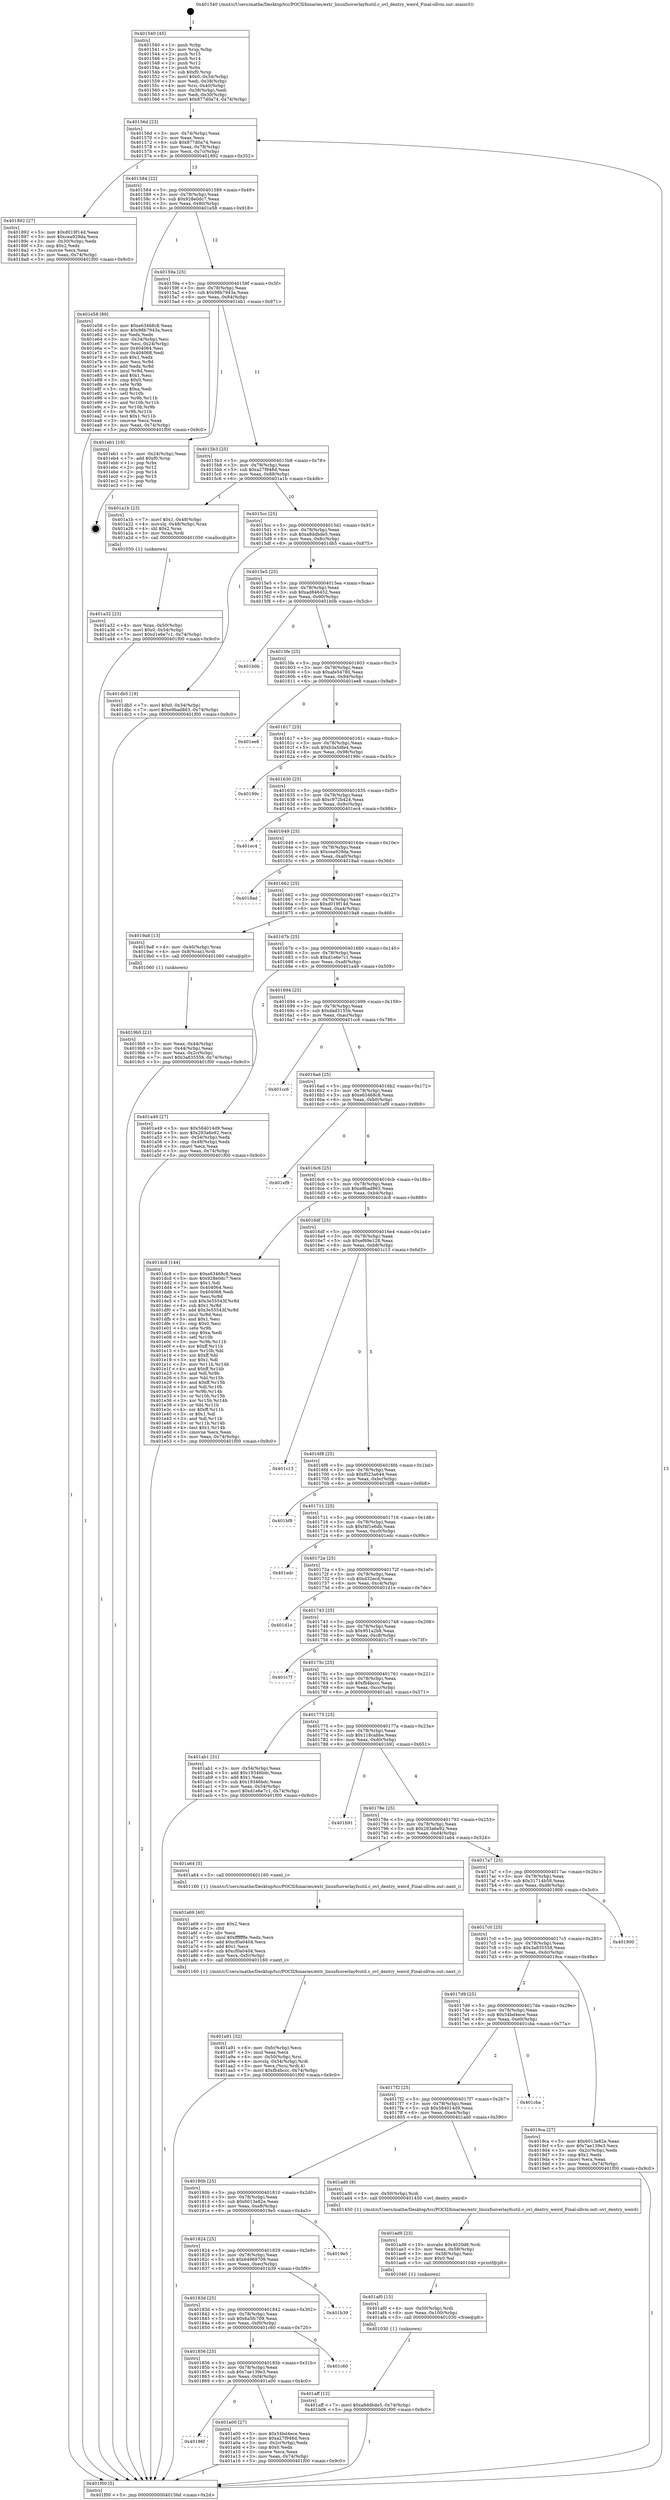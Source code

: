digraph "0x401540" {
  label = "0x401540 (/mnt/c/Users/mathe/Desktop/tcc/POCII/binaries/extr_linuxfsoverlayfsutil.c_ovl_dentry_weird_Final-ollvm.out::main(0))"
  labelloc = "t"
  node[shape=record]

  Entry [label="",width=0.3,height=0.3,shape=circle,fillcolor=black,style=filled]
  "0x40156d" [label="{
     0x40156d [23]\l
     | [instrs]\l
     &nbsp;&nbsp;0x40156d \<+3\>: mov -0x74(%rbp),%eax\l
     &nbsp;&nbsp;0x401570 \<+2\>: mov %eax,%ecx\l
     &nbsp;&nbsp;0x401572 \<+6\>: sub $0x877d0a74,%ecx\l
     &nbsp;&nbsp;0x401578 \<+3\>: mov %eax,-0x78(%rbp)\l
     &nbsp;&nbsp;0x40157b \<+3\>: mov %ecx,-0x7c(%rbp)\l
     &nbsp;&nbsp;0x40157e \<+6\>: je 0000000000401892 \<main+0x352\>\l
  }"]
  "0x401892" [label="{
     0x401892 [27]\l
     | [instrs]\l
     &nbsp;&nbsp;0x401892 \<+5\>: mov $0xd019f14d,%eax\l
     &nbsp;&nbsp;0x401897 \<+5\>: mov $0xcea929da,%ecx\l
     &nbsp;&nbsp;0x40189c \<+3\>: mov -0x30(%rbp),%edx\l
     &nbsp;&nbsp;0x40189f \<+3\>: cmp $0x2,%edx\l
     &nbsp;&nbsp;0x4018a2 \<+3\>: cmovne %ecx,%eax\l
     &nbsp;&nbsp;0x4018a5 \<+3\>: mov %eax,-0x74(%rbp)\l
     &nbsp;&nbsp;0x4018a8 \<+5\>: jmp 0000000000401f00 \<main+0x9c0\>\l
  }"]
  "0x401584" [label="{
     0x401584 [22]\l
     | [instrs]\l
     &nbsp;&nbsp;0x401584 \<+5\>: jmp 0000000000401589 \<main+0x49\>\l
     &nbsp;&nbsp;0x401589 \<+3\>: mov -0x78(%rbp),%eax\l
     &nbsp;&nbsp;0x40158c \<+5\>: sub $0x928e0dc7,%eax\l
     &nbsp;&nbsp;0x401591 \<+3\>: mov %eax,-0x80(%rbp)\l
     &nbsp;&nbsp;0x401594 \<+6\>: je 0000000000401e58 \<main+0x918\>\l
  }"]
  "0x401f00" [label="{
     0x401f00 [5]\l
     | [instrs]\l
     &nbsp;&nbsp;0x401f00 \<+5\>: jmp 000000000040156d \<main+0x2d\>\l
  }"]
  "0x401540" [label="{
     0x401540 [45]\l
     | [instrs]\l
     &nbsp;&nbsp;0x401540 \<+1\>: push %rbp\l
     &nbsp;&nbsp;0x401541 \<+3\>: mov %rsp,%rbp\l
     &nbsp;&nbsp;0x401544 \<+2\>: push %r15\l
     &nbsp;&nbsp;0x401546 \<+2\>: push %r14\l
     &nbsp;&nbsp;0x401548 \<+2\>: push %r12\l
     &nbsp;&nbsp;0x40154a \<+1\>: push %rbx\l
     &nbsp;&nbsp;0x40154b \<+7\>: sub $0xf0,%rsp\l
     &nbsp;&nbsp;0x401552 \<+7\>: movl $0x0,-0x34(%rbp)\l
     &nbsp;&nbsp;0x401559 \<+3\>: mov %edi,-0x38(%rbp)\l
     &nbsp;&nbsp;0x40155c \<+4\>: mov %rsi,-0x40(%rbp)\l
     &nbsp;&nbsp;0x401560 \<+3\>: mov -0x38(%rbp),%edi\l
     &nbsp;&nbsp;0x401563 \<+3\>: mov %edi,-0x30(%rbp)\l
     &nbsp;&nbsp;0x401566 \<+7\>: movl $0x877d0a74,-0x74(%rbp)\l
  }"]
  Exit [label="",width=0.3,height=0.3,shape=circle,fillcolor=black,style=filled,peripheries=2]
  "0x401e58" [label="{
     0x401e58 [89]\l
     | [instrs]\l
     &nbsp;&nbsp;0x401e58 \<+5\>: mov $0xe63468c8,%eax\l
     &nbsp;&nbsp;0x401e5d \<+5\>: mov $0x98b7943a,%ecx\l
     &nbsp;&nbsp;0x401e62 \<+2\>: xor %edx,%edx\l
     &nbsp;&nbsp;0x401e64 \<+3\>: mov -0x34(%rbp),%esi\l
     &nbsp;&nbsp;0x401e67 \<+3\>: mov %esi,-0x24(%rbp)\l
     &nbsp;&nbsp;0x401e6a \<+7\>: mov 0x404064,%esi\l
     &nbsp;&nbsp;0x401e71 \<+7\>: mov 0x404068,%edi\l
     &nbsp;&nbsp;0x401e78 \<+3\>: sub $0x1,%edx\l
     &nbsp;&nbsp;0x401e7b \<+3\>: mov %esi,%r8d\l
     &nbsp;&nbsp;0x401e7e \<+3\>: add %edx,%r8d\l
     &nbsp;&nbsp;0x401e81 \<+4\>: imul %r8d,%esi\l
     &nbsp;&nbsp;0x401e85 \<+3\>: and $0x1,%esi\l
     &nbsp;&nbsp;0x401e88 \<+3\>: cmp $0x0,%esi\l
     &nbsp;&nbsp;0x401e8b \<+4\>: sete %r9b\l
     &nbsp;&nbsp;0x401e8f \<+3\>: cmp $0xa,%edi\l
     &nbsp;&nbsp;0x401e92 \<+4\>: setl %r10b\l
     &nbsp;&nbsp;0x401e96 \<+3\>: mov %r9b,%r11b\l
     &nbsp;&nbsp;0x401e99 \<+3\>: and %r10b,%r11b\l
     &nbsp;&nbsp;0x401e9c \<+3\>: xor %r10b,%r9b\l
     &nbsp;&nbsp;0x401e9f \<+3\>: or %r9b,%r11b\l
     &nbsp;&nbsp;0x401ea2 \<+4\>: test $0x1,%r11b\l
     &nbsp;&nbsp;0x401ea6 \<+3\>: cmovne %ecx,%eax\l
     &nbsp;&nbsp;0x401ea9 \<+3\>: mov %eax,-0x74(%rbp)\l
     &nbsp;&nbsp;0x401eac \<+5\>: jmp 0000000000401f00 \<main+0x9c0\>\l
  }"]
  "0x40159a" [label="{
     0x40159a [25]\l
     | [instrs]\l
     &nbsp;&nbsp;0x40159a \<+5\>: jmp 000000000040159f \<main+0x5f\>\l
     &nbsp;&nbsp;0x40159f \<+3\>: mov -0x78(%rbp),%eax\l
     &nbsp;&nbsp;0x4015a2 \<+5\>: sub $0x98b7943a,%eax\l
     &nbsp;&nbsp;0x4015a7 \<+6\>: mov %eax,-0x84(%rbp)\l
     &nbsp;&nbsp;0x4015ad \<+6\>: je 0000000000401eb1 \<main+0x971\>\l
  }"]
  "0x401aff" [label="{
     0x401aff [12]\l
     | [instrs]\l
     &nbsp;&nbsp;0x401aff \<+7\>: movl $0xa8ddbde5,-0x74(%rbp)\l
     &nbsp;&nbsp;0x401b06 \<+5\>: jmp 0000000000401f00 \<main+0x9c0\>\l
  }"]
  "0x401eb1" [label="{
     0x401eb1 [19]\l
     | [instrs]\l
     &nbsp;&nbsp;0x401eb1 \<+3\>: mov -0x24(%rbp),%eax\l
     &nbsp;&nbsp;0x401eb4 \<+7\>: add $0xf0,%rsp\l
     &nbsp;&nbsp;0x401ebb \<+1\>: pop %rbx\l
     &nbsp;&nbsp;0x401ebc \<+2\>: pop %r12\l
     &nbsp;&nbsp;0x401ebe \<+2\>: pop %r14\l
     &nbsp;&nbsp;0x401ec0 \<+2\>: pop %r15\l
     &nbsp;&nbsp;0x401ec2 \<+1\>: pop %rbp\l
     &nbsp;&nbsp;0x401ec3 \<+1\>: ret\l
  }"]
  "0x4015b3" [label="{
     0x4015b3 [25]\l
     | [instrs]\l
     &nbsp;&nbsp;0x4015b3 \<+5\>: jmp 00000000004015b8 \<main+0x78\>\l
     &nbsp;&nbsp;0x4015b8 \<+3\>: mov -0x78(%rbp),%eax\l
     &nbsp;&nbsp;0x4015bb \<+5\>: sub $0xa27f948d,%eax\l
     &nbsp;&nbsp;0x4015c0 \<+6\>: mov %eax,-0x88(%rbp)\l
     &nbsp;&nbsp;0x4015c6 \<+6\>: je 0000000000401a1b \<main+0x4db\>\l
  }"]
  "0x401af0" [label="{
     0x401af0 [15]\l
     | [instrs]\l
     &nbsp;&nbsp;0x401af0 \<+4\>: mov -0x50(%rbp),%rdi\l
     &nbsp;&nbsp;0x401af4 \<+6\>: mov %eax,-0x100(%rbp)\l
     &nbsp;&nbsp;0x401afa \<+5\>: call 0000000000401030 \<free@plt\>\l
     | [calls]\l
     &nbsp;&nbsp;0x401030 \{1\} (unknown)\l
  }"]
  "0x401a1b" [label="{
     0x401a1b [23]\l
     | [instrs]\l
     &nbsp;&nbsp;0x401a1b \<+7\>: movl $0x1,-0x48(%rbp)\l
     &nbsp;&nbsp;0x401a22 \<+4\>: movslq -0x48(%rbp),%rax\l
     &nbsp;&nbsp;0x401a26 \<+4\>: shl $0x2,%rax\l
     &nbsp;&nbsp;0x401a2a \<+3\>: mov %rax,%rdi\l
     &nbsp;&nbsp;0x401a2d \<+5\>: call 0000000000401050 \<malloc@plt\>\l
     | [calls]\l
     &nbsp;&nbsp;0x401050 \{1\} (unknown)\l
  }"]
  "0x4015cc" [label="{
     0x4015cc [25]\l
     | [instrs]\l
     &nbsp;&nbsp;0x4015cc \<+5\>: jmp 00000000004015d1 \<main+0x91\>\l
     &nbsp;&nbsp;0x4015d1 \<+3\>: mov -0x78(%rbp),%eax\l
     &nbsp;&nbsp;0x4015d4 \<+5\>: sub $0xa8ddbde5,%eax\l
     &nbsp;&nbsp;0x4015d9 \<+6\>: mov %eax,-0x8c(%rbp)\l
     &nbsp;&nbsp;0x4015df \<+6\>: je 0000000000401db5 \<main+0x875\>\l
  }"]
  "0x401ad9" [label="{
     0x401ad9 [23]\l
     | [instrs]\l
     &nbsp;&nbsp;0x401ad9 \<+10\>: movabs $0x4020d6,%rdi\l
     &nbsp;&nbsp;0x401ae3 \<+3\>: mov %eax,-0x58(%rbp)\l
     &nbsp;&nbsp;0x401ae6 \<+3\>: mov -0x58(%rbp),%esi\l
     &nbsp;&nbsp;0x401ae9 \<+2\>: mov $0x0,%al\l
     &nbsp;&nbsp;0x401aeb \<+5\>: call 0000000000401040 \<printf@plt\>\l
     | [calls]\l
     &nbsp;&nbsp;0x401040 \{1\} (unknown)\l
  }"]
  "0x401db5" [label="{
     0x401db5 [19]\l
     | [instrs]\l
     &nbsp;&nbsp;0x401db5 \<+7\>: movl $0x0,-0x34(%rbp)\l
     &nbsp;&nbsp;0x401dbc \<+7\>: movl $0xe9bad863,-0x74(%rbp)\l
     &nbsp;&nbsp;0x401dc3 \<+5\>: jmp 0000000000401f00 \<main+0x9c0\>\l
  }"]
  "0x4015e5" [label="{
     0x4015e5 [25]\l
     | [instrs]\l
     &nbsp;&nbsp;0x4015e5 \<+5\>: jmp 00000000004015ea \<main+0xaa\>\l
     &nbsp;&nbsp;0x4015ea \<+3\>: mov -0x78(%rbp),%eax\l
     &nbsp;&nbsp;0x4015ed \<+5\>: sub $0xad846452,%eax\l
     &nbsp;&nbsp;0x4015f2 \<+6\>: mov %eax,-0x90(%rbp)\l
     &nbsp;&nbsp;0x4015f8 \<+6\>: je 0000000000401b0b \<main+0x5cb\>\l
  }"]
  "0x401a91" [label="{
     0x401a91 [32]\l
     | [instrs]\l
     &nbsp;&nbsp;0x401a91 \<+6\>: mov -0xfc(%rbp),%ecx\l
     &nbsp;&nbsp;0x401a97 \<+3\>: imul %eax,%ecx\l
     &nbsp;&nbsp;0x401a9a \<+4\>: mov -0x50(%rbp),%rsi\l
     &nbsp;&nbsp;0x401a9e \<+4\>: movslq -0x54(%rbp),%rdi\l
     &nbsp;&nbsp;0x401aa2 \<+3\>: mov %ecx,(%rsi,%rdi,4)\l
     &nbsp;&nbsp;0x401aa5 \<+7\>: movl $0xfb4bccc,-0x74(%rbp)\l
     &nbsp;&nbsp;0x401aac \<+5\>: jmp 0000000000401f00 \<main+0x9c0\>\l
  }"]
  "0x401b0b" [label="{
     0x401b0b\l
  }", style=dashed]
  "0x4015fe" [label="{
     0x4015fe [25]\l
     | [instrs]\l
     &nbsp;&nbsp;0x4015fe \<+5\>: jmp 0000000000401603 \<main+0xc3\>\l
     &nbsp;&nbsp;0x401603 \<+3\>: mov -0x78(%rbp),%eax\l
     &nbsp;&nbsp;0x401606 \<+5\>: sub $0xafe54780,%eax\l
     &nbsp;&nbsp;0x40160b \<+6\>: mov %eax,-0x94(%rbp)\l
     &nbsp;&nbsp;0x401611 \<+6\>: je 0000000000401ee8 \<main+0x9a8\>\l
  }"]
  "0x401a69" [label="{
     0x401a69 [40]\l
     | [instrs]\l
     &nbsp;&nbsp;0x401a69 \<+5\>: mov $0x2,%ecx\l
     &nbsp;&nbsp;0x401a6e \<+1\>: cltd\l
     &nbsp;&nbsp;0x401a6f \<+2\>: idiv %ecx\l
     &nbsp;&nbsp;0x401a71 \<+6\>: imul $0xfffffffe,%edx,%ecx\l
     &nbsp;&nbsp;0x401a77 \<+6\>: add $0xcf0a0404,%ecx\l
     &nbsp;&nbsp;0x401a7d \<+3\>: add $0x1,%ecx\l
     &nbsp;&nbsp;0x401a80 \<+6\>: sub $0xcf0a0404,%ecx\l
     &nbsp;&nbsp;0x401a86 \<+6\>: mov %ecx,-0xfc(%rbp)\l
     &nbsp;&nbsp;0x401a8c \<+5\>: call 0000000000401160 \<next_i\>\l
     | [calls]\l
     &nbsp;&nbsp;0x401160 \{1\} (/mnt/c/Users/mathe/Desktop/tcc/POCII/binaries/extr_linuxfsoverlayfsutil.c_ovl_dentry_weird_Final-ollvm.out::next_i)\l
  }"]
  "0x401ee8" [label="{
     0x401ee8\l
  }", style=dashed]
  "0x401617" [label="{
     0x401617 [25]\l
     | [instrs]\l
     &nbsp;&nbsp;0x401617 \<+5\>: jmp 000000000040161c \<main+0xdc\>\l
     &nbsp;&nbsp;0x40161c \<+3\>: mov -0x78(%rbp),%eax\l
     &nbsp;&nbsp;0x40161f \<+5\>: sub $0xb3a5dfe4,%eax\l
     &nbsp;&nbsp;0x401624 \<+6\>: mov %eax,-0x98(%rbp)\l
     &nbsp;&nbsp;0x40162a \<+6\>: je 000000000040199c \<main+0x45c\>\l
  }"]
  "0x401a32" [label="{
     0x401a32 [23]\l
     | [instrs]\l
     &nbsp;&nbsp;0x401a32 \<+4\>: mov %rax,-0x50(%rbp)\l
     &nbsp;&nbsp;0x401a36 \<+7\>: movl $0x0,-0x54(%rbp)\l
     &nbsp;&nbsp;0x401a3d \<+7\>: movl $0xd1e6e7c1,-0x74(%rbp)\l
     &nbsp;&nbsp;0x401a44 \<+5\>: jmp 0000000000401f00 \<main+0x9c0\>\l
  }"]
  "0x40199c" [label="{
     0x40199c\l
  }", style=dashed]
  "0x401630" [label="{
     0x401630 [25]\l
     | [instrs]\l
     &nbsp;&nbsp;0x401630 \<+5\>: jmp 0000000000401635 \<main+0xf5\>\l
     &nbsp;&nbsp;0x401635 \<+3\>: mov -0x78(%rbp),%eax\l
     &nbsp;&nbsp;0x401638 \<+5\>: sub $0xc972b424,%eax\l
     &nbsp;&nbsp;0x40163d \<+6\>: mov %eax,-0x9c(%rbp)\l
     &nbsp;&nbsp;0x401643 \<+6\>: je 0000000000401ec4 \<main+0x984\>\l
  }"]
  "0x40186f" [label="{
     0x40186f\l
  }", style=dashed]
  "0x401ec4" [label="{
     0x401ec4\l
  }", style=dashed]
  "0x401649" [label="{
     0x401649 [25]\l
     | [instrs]\l
     &nbsp;&nbsp;0x401649 \<+5\>: jmp 000000000040164e \<main+0x10e\>\l
     &nbsp;&nbsp;0x40164e \<+3\>: mov -0x78(%rbp),%eax\l
     &nbsp;&nbsp;0x401651 \<+5\>: sub $0xcea929da,%eax\l
     &nbsp;&nbsp;0x401656 \<+6\>: mov %eax,-0xa0(%rbp)\l
     &nbsp;&nbsp;0x40165c \<+6\>: je 00000000004018ad \<main+0x36d\>\l
  }"]
  "0x401a00" [label="{
     0x401a00 [27]\l
     | [instrs]\l
     &nbsp;&nbsp;0x401a00 \<+5\>: mov $0x54bd4ece,%eax\l
     &nbsp;&nbsp;0x401a05 \<+5\>: mov $0xa27f948d,%ecx\l
     &nbsp;&nbsp;0x401a0a \<+3\>: mov -0x2c(%rbp),%edx\l
     &nbsp;&nbsp;0x401a0d \<+3\>: cmp $0x0,%edx\l
     &nbsp;&nbsp;0x401a10 \<+3\>: cmove %ecx,%eax\l
     &nbsp;&nbsp;0x401a13 \<+3\>: mov %eax,-0x74(%rbp)\l
     &nbsp;&nbsp;0x401a16 \<+5\>: jmp 0000000000401f00 \<main+0x9c0\>\l
  }"]
  "0x4018ad" [label="{
     0x4018ad\l
  }", style=dashed]
  "0x401662" [label="{
     0x401662 [25]\l
     | [instrs]\l
     &nbsp;&nbsp;0x401662 \<+5\>: jmp 0000000000401667 \<main+0x127\>\l
     &nbsp;&nbsp;0x401667 \<+3\>: mov -0x78(%rbp),%eax\l
     &nbsp;&nbsp;0x40166a \<+5\>: sub $0xd019f14d,%eax\l
     &nbsp;&nbsp;0x40166f \<+6\>: mov %eax,-0xa4(%rbp)\l
     &nbsp;&nbsp;0x401675 \<+6\>: je 00000000004019a8 \<main+0x468\>\l
  }"]
  "0x401856" [label="{
     0x401856 [25]\l
     | [instrs]\l
     &nbsp;&nbsp;0x401856 \<+5\>: jmp 000000000040185b \<main+0x31b\>\l
     &nbsp;&nbsp;0x40185b \<+3\>: mov -0x78(%rbp),%eax\l
     &nbsp;&nbsp;0x40185e \<+5\>: sub $0x7ae139e3,%eax\l
     &nbsp;&nbsp;0x401863 \<+6\>: mov %eax,-0xf4(%rbp)\l
     &nbsp;&nbsp;0x401869 \<+6\>: je 0000000000401a00 \<main+0x4c0\>\l
  }"]
  "0x4019a8" [label="{
     0x4019a8 [13]\l
     | [instrs]\l
     &nbsp;&nbsp;0x4019a8 \<+4\>: mov -0x40(%rbp),%rax\l
     &nbsp;&nbsp;0x4019ac \<+4\>: mov 0x8(%rax),%rdi\l
     &nbsp;&nbsp;0x4019b0 \<+5\>: call 0000000000401060 \<atoi@plt\>\l
     | [calls]\l
     &nbsp;&nbsp;0x401060 \{1\} (unknown)\l
  }"]
  "0x40167b" [label="{
     0x40167b [25]\l
     | [instrs]\l
     &nbsp;&nbsp;0x40167b \<+5\>: jmp 0000000000401680 \<main+0x140\>\l
     &nbsp;&nbsp;0x401680 \<+3\>: mov -0x78(%rbp),%eax\l
     &nbsp;&nbsp;0x401683 \<+5\>: sub $0xd1e6e7c1,%eax\l
     &nbsp;&nbsp;0x401688 \<+6\>: mov %eax,-0xa8(%rbp)\l
     &nbsp;&nbsp;0x40168e \<+6\>: je 0000000000401a49 \<main+0x509\>\l
  }"]
  "0x4019b5" [label="{
     0x4019b5 [21]\l
     | [instrs]\l
     &nbsp;&nbsp;0x4019b5 \<+3\>: mov %eax,-0x44(%rbp)\l
     &nbsp;&nbsp;0x4019b8 \<+3\>: mov -0x44(%rbp),%eax\l
     &nbsp;&nbsp;0x4019bb \<+3\>: mov %eax,-0x2c(%rbp)\l
     &nbsp;&nbsp;0x4019be \<+7\>: movl $0x3a835558,-0x74(%rbp)\l
     &nbsp;&nbsp;0x4019c5 \<+5\>: jmp 0000000000401f00 \<main+0x9c0\>\l
  }"]
  "0x401c60" [label="{
     0x401c60\l
  }", style=dashed]
  "0x401a49" [label="{
     0x401a49 [27]\l
     | [instrs]\l
     &nbsp;&nbsp;0x401a49 \<+5\>: mov $0x584014d9,%eax\l
     &nbsp;&nbsp;0x401a4e \<+5\>: mov $0x293a6e92,%ecx\l
     &nbsp;&nbsp;0x401a53 \<+3\>: mov -0x54(%rbp),%edx\l
     &nbsp;&nbsp;0x401a56 \<+3\>: cmp -0x48(%rbp),%edx\l
     &nbsp;&nbsp;0x401a59 \<+3\>: cmovl %ecx,%eax\l
     &nbsp;&nbsp;0x401a5c \<+3\>: mov %eax,-0x74(%rbp)\l
     &nbsp;&nbsp;0x401a5f \<+5\>: jmp 0000000000401f00 \<main+0x9c0\>\l
  }"]
  "0x401694" [label="{
     0x401694 [25]\l
     | [instrs]\l
     &nbsp;&nbsp;0x401694 \<+5\>: jmp 0000000000401699 \<main+0x159\>\l
     &nbsp;&nbsp;0x401699 \<+3\>: mov -0x78(%rbp),%eax\l
     &nbsp;&nbsp;0x40169c \<+5\>: sub $0xdad3155b,%eax\l
     &nbsp;&nbsp;0x4016a1 \<+6\>: mov %eax,-0xac(%rbp)\l
     &nbsp;&nbsp;0x4016a7 \<+6\>: je 0000000000401cc6 \<main+0x786\>\l
  }"]
  "0x40183d" [label="{
     0x40183d [25]\l
     | [instrs]\l
     &nbsp;&nbsp;0x40183d \<+5\>: jmp 0000000000401842 \<main+0x302\>\l
     &nbsp;&nbsp;0x401842 \<+3\>: mov -0x78(%rbp),%eax\l
     &nbsp;&nbsp;0x401845 \<+5\>: sub $0x6a5fc709,%eax\l
     &nbsp;&nbsp;0x40184a \<+6\>: mov %eax,-0xf0(%rbp)\l
     &nbsp;&nbsp;0x401850 \<+6\>: je 0000000000401c60 \<main+0x720\>\l
  }"]
  "0x401cc6" [label="{
     0x401cc6\l
  }", style=dashed]
  "0x4016ad" [label="{
     0x4016ad [25]\l
     | [instrs]\l
     &nbsp;&nbsp;0x4016ad \<+5\>: jmp 00000000004016b2 \<main+0x172\>\l
     &nbsp;&nbsp;0x4016b2 \<+3\>: mov -0x78(%rbp),%eax\l
     &nbsp;&nbsp;0x4016b5 \<+5\>: sub $0xe63468c8,%eax\l
     &nbsp;&nbsp;0x4016ba \<+6\>: mov %eax,-0xb0(%rbp)\l
     &nbsp;&nbsp;0x4016c0 \<+6\>: je 0000000000401ef9 \<main+0x9b9\>\l
  }"]
  "0x401b39" [label="{
     0x401b39\l
  }", style=dashed]
  "0x401ef9" [label="{
     0x401ef9\l
  }", style=dashed]
  "0x4016c6" [label="{
     0x4016c6 [25]\l
     | [instrs]\l
     &nbsp;&nbsp;0x4016c6 \<+5\>: jmp 00000000004016cb \<main+0x18b\>\l
     &nbsp;&nbsp;0x4016cb \<+3\>: mov -0x78(%rbp),%eax\l
     &nbsp;&nbsp;0x4016ce \<+5\>: sub $0xe9bad863,%eax\l
     &nbsp;&nbsp;0x4016d3 \<+6\>: mov %eax,-0xb4(%rbp)\l
     &nbsp;&nbsp;0x4016d9 \<+6\>: je 0000000000401dc8 \<main+0x888\>\l
  }"]
  "0x401824" [label="{
     0x401824 [25]\l
     | [instrs]\l
     &nbsp;&nbsp;0x401824 \<+5\>: jmp 0000000000401829 \<main+0x2e9\>\l
     &nbsp;&nbsp;0x401829 \<+3\>: mov -0x78(%rbp),%eax\l
     &nbsp;&nbsp;0x40182c \<+5\>: sub $0x64969709,%eax\l
     &nbsp;&nbsp;0x401831 \<+6\>: mov %eax,-0xec(%rbp)\l
     &nbsp;&nbsp;0x401837 \<+6\>: je 0000000000401b39 \<main+0x5f9\>\l
  }"]
  "0x401dc8" [label="{
     0x401dc8 [144]\l
     | [instrs]\l
     &nbsp;&nbsp;0x401dc8 \<+5\>: mov $0xe63468c8,%eax\l
     &nbsp;&nbsp;0x401dcd \<+5\>: mov $0x928e0dc7,%ecx\l
     &nbsp;&nbsp;0x401dd2 \<+2\>: mov $0x1,%dl\l
     &nbsp;&nbsp;0x401dd4 \<+7\>: mov 0x404064,%esi\l
     &nbsp;&nbsp;0x401ddb \<+7\>: mov 0x404068,%edi\l
     &nbsp;&nbsp;0x401de2 \<+3\>: mov %esi,%r8d\l
     &nbsp;&nbsp;0x401de5 \<+7\>: sub $0x3e55543f,%r8d\l
     &nbsp;&nbsp;0x401dec \<+4\>: sub $0x1,%r8d\l
     &nbsp;&nbsp;0x401df0 \<+7\>: add $0x3e55543f,%r8d\l
     &nbsp;&nbsp;0x401df7 \<+4\>: imul %r8d,%esi\l
     &nbsp;&nbsp;0x401dfb \<+3\>: and $0x1,%esi\l
     &nbsp;&nbsp;0x401dfe \<+3\>: cmp $0x0,%esi\l
     &nbsp;&nbsp;0x401e01 \<+4\>: sete %r9b\l
     &nbsp;&nbsp;0x401e05 \<+3\>: cmp $0xa,%edi\l
     &nbsp;&nbsp;0x401e08 \<+4\>: setl %r10b\l
     &nbsp;&nbsp;0x401e0c \<+3\>: mov %r9b,%r11b\l
     &nbsp;&nbsp;0x401e0f \<+4\>: xor $0xff,%r11b\l
     &nbsp;&nbsp;0x401e13 \<+3\>: mov %r10b,%bl\l
     &nbsp;&nbsp;0x401e16 \<+3\>: xor $0xff,%bl\l
     &nbsp;&nbsp;0x401e19 \<+3\>: xor $0x1,%dl\l
     &nbsp;&nbsp;0x401e1c \<+3\>: mov %r11b,%r14b\l
     &nbsp;&nbsp;0x401e1f \<+4\>: and $0xff,%r14b\l
     &nbsp;&nbsp;0x401e23 \<+3\>: and %dl,%r9b\l
     &nbsp;&nbsp;0x401e26 \<+3\>: mov %bl,%r15b\l
     &nbsp;&nbsp;0x401e29 \<+4\>: and $0xff,%r15b\l
     &nbsp;&nbsp;0x401e2d \<+3\>: and %dl,%r10b\l
     &nbsp;&nbsp;0x401e30 \<+3\>: or %r9b,%r14b\l
     &nbsp;&nbsp;0x401e33 \<+3\>: or %r10b,%r15b\l
     &nbsp;&nbsp;0x401e36 \<+3\>: xor %r15b,%r14b\l
     &nbsp;&nbsp;0x401e39 \<+3\>: or %bl,%r11b\l
     &nbsp;&nbsp;0x401e3c \<+4\>: xor $0xff,%r11b\l
     &nbsp;&nbsp;0x401e40 \<+3\>: or $0x1,%dl\l
     &nbsp;&nbsp;0x401e43 \<+3\>: and %dl,%r11b\l
     &nbsp;&nbsp;0x401e46 \<+3\>: or %r11b,%r14b\l
     &nbsp;&nbsp;0x401e49 \<+4\>: test $0x1,%r14b\l
     &nbsp;&nbsp;0x401e4d \<+3\>: cmovne %ecx,%eax\l
     &nbsp;&nbsp;0x401e50 \<+3\>: mov %eax,-0x74(%rbp)\l
     &nbsp;&nbsp;0x401e53 \<+5\>: jmp 0000000000401f00 \<main+0x9c0\>\l
  }"]
  "0x4016df" [label="{
     0x4016df [25]\l
     | [instrs]\l
     &nbsp;&nbsp;0x4016df \<+5\>: jmp 00000000004016e4 \<main+0x1a4\>\l
     &nbsp;&nbsp;0x4016e4 \<+3\>: mov -0x78(%rbp),%eax\l
     &nbsp;&nbsp;0x4016e7 \<+5\>: sub $0xef69e128,%eax\l
     &nbsp;&nbsp;0x4016ec \<+6\>: mov %eax,-0xb8(%rbp)\l
     &nbsp;&nbsp;0x4016f2 \<+6\>: je 0000000000401c13 \<main+0x6d3\>\l
  }"]
  "0x4019e5" [label="{
     0x4019e5\l
  }", style=dashed]
  "0x401c13" [label="{
     0x401c13\l
  }", style=dashed]
  "0x4016f8" [label="{
     0x4016f8 [25]\l
     | [instrs]\l
     &nbsp;&nbsp;0x4016f8 \<+5\>: jmp 00000000004016fd \<main+0x1bd\>\l
     &nbsp;&nbsp;0x4016fd \<+3\>: mov -0x78(%rbp),%eax\l
     &nbsp;&nbsp;0x401700 \<+5\>: sub $0xf023a644,%eax\l
     &nbsp;&nbsp;0x401705 \<+6\>: mov %eax,-0xbc(%rbp)\l
     &nbsp;&nbsp;0x40170b \<+6\>: je 0000000000401bf8 \<main+0x6b8\>\l
  }"]
  "0x40180b" [label="{
     0x40180b [25]\l
     | [instrs]\l
     &nbsp;&nbsp;0x40180b \<+5\>: jmp 0000000000401810 \<main+0x2d0\>\l
     &nbsp;&nbsp;0x401810 \<+3\>: mov -0x78(%rbp),%eax\l
     &nbsp;&nbsp;0x401813 \<+5\>: sub $0x6013e82e,%eax\l
     &nbsp;&nbsp;0x401818 \<+6\>: mov %eax,-0xe8(%rbp)\l
     &nbsp;&nbsp;0x40181e \<+6\>: je 00000000004019e5 \<main+0x4a5\>\l
  }"]
  "0x401bf8" [label="{
     0x401bf8\l
  }", style=dashed]
  "0x401711" [label="{
     0x401711 [25]\l
     | [instrs]\l
     &nbsp;&nbsp;0x401711 \<+5\>: jmp 0000000000401716 \<main+0x1d6\>\l
     &nbsp;&nbsp;0x401716 \<+3\>: mov -0x78(%rbp),%eax\l
     &nbsp;&nbsp;0x401719 \<+5\>: sub $0xf4f1e6db,%eax\l
     &nbsp;&nbsp;0x40171e \<+6\>: mov %eax,-0xc0(%rbp)\l
     &nbsp;&nbsp;0x401724 \<+6\>: je 0000000000401edc \<main+0x99c\>\l
  }"]
  "0x401ad0" [label="{
     0x401ad0 [9]\l
     | [instrs]\l
     &nbsp;&nbsp;0x401ad0 \<+4\>: mov -0x50(%rbp),%rdi\l
     &nbsp;&nbsp;0x401ad4 \<+5\>: call 0000000000401450 \<ovl_dentry_weird\>\l
     | [calls]\l
     &nbsp;&nbsp;0x401450 \{1\} (/mnt/c/Users/mathe/Desktop/tcc/POCII/binaries/extr_linuxfsoverlayfsutil.c_ovl_dentry_weird_Final-ollvm.out::ovl_dentry_weird)\l
  }"]
  "0x401edc" [label="{
     0x401edc\l
  }", style=dashed]
  "0x40172a" [label="{
     0x40172a [25]\l
     | [instrs]\l
     &nbsp;&nbsp;0x40172a \<+5\>: jmp 000000000040172f \<main+0x1ef\>\l
     &nbsp;&nbsp;0x40172f \<+3\>: mov -0x78(%rbp),%eax\l
     &nbsp;&nbsp;0x401732 \<+5\>: sub $0xd32ecd,%eax\l
     &nbsp;&nbsp;0x401737 \<+6\>: mov %eax,-0xc4(%rbp)\l
     &nbsp;&nbsp;0x40173d \<+6\>: je 0000000000401d1e \<main+0x7de\>\l
  }"]
  "0x4017f2" [label="{
     0x4017f2 [25]\l
     | [instrs]\l
     &nbsp;&nbsp;0x4017f2 \<+5\>: jmp 00000000004017f7 \<main+0x2b7\>\l
     &nbsp;&nbsp;0x4017f7 \<+3\>: mov -0x78(%rbp),%eax\l
     &nbsp;&nbsp;0x4017fa \<+5\>: sub $0x584014d9,%eax\l
     &nbsp;&nbsp;0x4017ff \<+6\>: mov %eax,-0xe4(%rbp)\l
     &nbsp;&nbsp;0x401805 \<+6\>: je 0000000000401ad0 \<main+0x590\>\l
  }"]
  "0x401d1e" [label="{
     0x401d1e\l
  }", style=dashed]
  "0x401743" [label="{
     0x401743 [25]\l
     | [instrs]\l
     &nbsp;&nbsp;0x401743 \<+5\>: jmp 0000000000401748 \<main+0x208\>\l
     &nbsp;&nbsp;0x401748 \<+3\>: mov -0x78(%rbp),%eax\l
     &nbsp;&nbsp;0x40174b \<+5\>: sub $0x951a2b8,%eax\l
     &nbsp;&nbsp;0x401750 \<+6\>: mov %eax,-0xc8(%rbp)\l
     &nbsp;&nbsp;0x401756 \<+6\>: je 0000000000401c7f \<main+0x73f\>\l
  }"]
  "0x401cba" [label="{
     0x401cba\l
  }", style=dashed]
  "0x401c7f" [label="{
     0x401c7f\l
  }", style=dashed]
  "0x40175c" [label="{
     0x40175c [25]\l
     | [instrs]\l
     &nbsp;&nbsp;0x40175c \<+5\>: jmp 0000000000401761 \<main+0x221\>\l
     &nbsp;&nbsp;0x401761 \<+3\>: mov -0x78(%rbp),%eax\l
     &nbsp;&nbsp;0x401764 \<+5\>: sub $0xfb4bccc,%eax\l
     &nbsp;&nbsp;0x401769 \<+6\>: mov %eax,-0xcc(%rbp)\l
     &nbsp;&nbsp;0x40176f \<+6\>: je 0000000000401ab1 \<main+0x571\>\l
  }"]
  "0x4017d9" [label="{
     0x4017d9 [25]\l
     | [instrs]\l
     &nbsp;&nbsp;0x4017d9 \<+5\>: jmp 00000000004017de \<main+0x29e\>\l
     &nbsp;&nbsp;0x4017de \<+3\>: mov -0x78(%rbp),%eax\l
     &nbsp;&nbsp;0x4017e1 \<+5\>: sub $0x54bd4ece,%eax\l
     &nbsp;&nbsp;0x4017e6 \<+6\>: mov %eax,-0xe0(%rbp)\l
     &nbsp;&nbsp;0x4017ec \<+6\>: je 0000000000401cba \<main+0x77a\>\l
  }"]
  "0x401ab1" [label="{
     0x401ab1 [31]\l
     | [instrs]\l
     &nbsp;&nbsp;0x401ab1 \<+3\>: mov -0x54(%rbp),%eax\l
     &nbsp;&nbsp;0x401ab4 \<+5\>: add $0x19346bdc,%eax\l
     &nbsp;&nbsp;0x401ab9 \<+3\>: add $0x1,%eax\l
     &nbsp;&nbsp;0x401abc \<+5\>: sub $0x19346bdc,%eax\l
     &nbsp;&nbsp;0x401ac1 \<+3\>: mov %eax,-0x54(%rbp)\l
     &nbsp;&nbsp;0x401ac4 \<+7\>: movl $0xd1e6e7c1,-0x74(%rbp)\l
     &nbsp;&nbsp;0x401acb \<+5\>: jmp 0000000000401f00 \<main+0x9c0\>\l
  }"]
  "0x401775" [label="{
     0x401775 [25]\l
     | [instrs]\l
     &nbsp;&nbsp;0x401775 \<+5\>: jmp 000000000040177a \<main+0x23a\>\l
     &nbsp;&nbsp;0x40177a \<+3\>: mov -0x78(%rbp),%eax\l
     &nbsp;&nbsp;0x40177d \<+5\>: sub $0x118cabbe,%eax\l
     &nbsp;&nbsp;0x401782 \<+6\>: mov %eax,-0xd0(%rbp)\l
     &nbsp;&nbsp;0x401788 \<+6\>: je 0000000000401b91 \<main+0x651\>\l
  }"]
  "0x4019ca" [label="{
     0x4019ca [27]\l
     | [instrs]\l
     &nbsp;&nbsp;0x4019ca \<+5\>: mov $0x6013e82e,%eax\l
     &nbsp;&nbsp;0x4019cf \<+5\>: mov $0x7ae139e3,%ecx\l
     &nbsp;&nbsp;0x4019d4 \<+3\>: mov -0x2c(%rbp),%edx\l
     &nbsp;&nbsp;0x4019d7 \<+3\>: cmp $0x1,%edx\l
     &nbsp;&nbsp;0x4019da \<+3\>: cmovl %ecx,%eax\l
     &nbsp;&nbsp;0x4019dd \<+3\>: mov %eax,-0x74(%rbp)\l
     &nbsp;&nbsp;0x4019e0 \<+5\>: jmp 0000000000401f00 \<main+0x9c0\>\l
  }"]
  "0x401b91" [label="{
     0x401b91\l
  }", style=dashed]
  "0x40178e" [label="{
     0x40178e [25]\l
     | [instrs]\l
     &nbsp;&nbsp;0x40178e \<+5\>: jmp 0000000000401793 \<main+0x253\>\l
     &nbsp;&nbsp;0x401793 \<+3\>: mov -0x78(%rbp),%eax\l
     &nbsp;&nbsp;0x401796 \<+5\>: sub $0x293a6e92,%eax\l
     &nbsp;&nbsp;0x40179b \<+6\>: mov %eax,-0xd4(%rbp)\l
     &nbsp;&nbsp;0x4017a1 \<+6\>: je 0000000000401a64 \<main+0x524\>\l
  }"]
  "0x4017c0" [label="{
     0x4017c0 [25]\l
     | [instrs]\l
     &nbsp;&nbsp;0x4017c0 \<+5\>: jmp 00000000004017c5 \<main+0x285\>\l
     &nbsp;&nbsp;0x4017c5 \<+3\>: mov -0x78(%rbp),%eax\l
     &nbsp;&nbsp;0x4017c8 \<+5\>: sub $0x3a835558,%eax\l
     &nbsp;&nbsp;0x4017cd \<+6\>: mov %eax,-0xdc(%rbp)\l
     &nbsp;&nbsp;0x4017d3 \<+6\>: je 00000000004019ca \<main+0x48a\>\l
  }"]
  "0x401a64" [label="{
     0x401a64 [5]\l
     | [instrs]\l
     &nbsp;&nbsp;0x401a64 \<+5\>: call 0000000000401160 \<next_i\>\l
     | [calls]\l
     &nbsp;&nbsp;0x401160 \{1\} (/mnt/c/Users/mathe/Desktop/tcc/POCII/binaries/extr_linuxfsoverlayfsutil.c_ovl_dentry_weird_Final-ollvm.out::next_i)\l
  }"]
  "0x4017a7" [label="{
     0x4017a7 [25]\l
     | [instrs]\l
     &nbsp;&nbsp;0x4017a7 \<+5\>: jmp 00000000004017ac \<main+0x26c\>\l
     &nbsp;&nbsp;0x4017ac \<+3\>: mov -0x78(%rbp),%eax\l
     &nbsp;&nbsp;0x4017af \<+5\>: sub $0x31714b58,%eax\l
     &nbsp;&nbsp;0x4017b4 \<+6\>: mov %eax,-0xd8(%rbp)\l
     &nbsp;&nbsp;0x4017ba \<+6\>: je 0000000000401900 \<main+0x3c0\>\l
  }"]
  "0x401900" [label="{
     0x401900\l
  }", style=dashed]
  Entry -> "0x401540" [label=" 1"]
  "0x40156d" -> "0x401892" [label=" 1"]
  "0x40156d" -> "0x401584" [label=" 13"]
  "0x401892" -> "0x401f00" [label=" 1"]
  "0x401540" -> "0x40156d" [label=" 1"]
  "0x401f00" -> "0x40156d" [label=" 13"]
  "0x401eb1" -> Exit [label=" 1"]
  "0x401584" -> "0x401e58" [label=" 1"]
  "0x401584" -> "0x40159a" [label=" 12"]
  "0x401e58" -> "0x401f00" [label=" 1"]
  "0x40159a" -> "0x401eb1" [label=" 1"]
  "0x40159a" -> "0x4015b3" [label=" 11"]
  "0x401dc8" -> "0x401f00" [label=" 1"]
  "0x4015b3" -> "0x401a1b" [label=" 1"]
  "0x4015b3" -> "0x4015cc" [label=" 10"]
  "0x401db5" -> "0x401f00" [label=" 1"]
  "0x4015cc" -> "0x401db5" [label=" 1"]
  "0x4015cc" -> "0x4015e5" [label=" 9"]
  "0x401aff" -> "0x401f00" [label=" 1"]
  "0x4015e5" -> "0x401b0b" [label=" 0"]
  "0x4015e5" -> "0x4015fe" [label=" 9"]
  "0x401af0" -> "0x401aff" [label=" 1"]
  "0x4015fe" -> "0x401ee8" [label=" 0"]
  "0x4015fe" -> "0x401617" [label=" 9"]
  "0x401ad9" -> "0x401af0" [label=" 1"]
  "0x401617" -> "0x40199c" [label=" 0"]
  "0x401617" -> "0x401630" [label=" 9"]
  "0x401ad0" -> "0x401ad9" [label=" 1"]
  "0x401630" -> "0x401ec4" [label=" 0"]
  "0x401630" -> "0x401649" [label=" 9"]
  "0x401ab1" -> "0x401f00" [label=" 1"]
  "0x401649" -> "0x4018ad" [label=" 0"]
  "0x401649" -> "0x401662" [label=" 9"]
  "0x401a91" -> "0x401f00" [label=" 1"]
  "0x401662" -> "0x4019a8" [label=" 1"]
  "0x401662" -> "0x40167b" [label=" 8"]
  "0x4019a8" -> "0x4019b5" [label=" 1"]
  "0x4019b5" -> "0x401f00" [label=" 1"]
  "0x401a64" -> "0x401a69" [label=" 1"]
  "0x40167b" -> "0x401a49" [label=" 2"]
  "0x40167b" -> "0x401694" [label=" 6"]
  "0x401a49" -> "0x401f00" [label=" 2"]
  "0x401694" -> "0x401cc6" [label=" 0"]
  "0x401694" -> "0x4016ad" [label=" 6"]
  "0x401a1b" -> "0x401a32" [label=" 1"]
  "0x4016ad" -> "0x401ef9" [label=" 0"]
  "0x4016ad" -> "0x4016c6" [label=" 6"]
  "0x401a00" -> "0x401f00" [label=" 1"]
  "0x4016c6" -> "0x401dc8" [label=" 1"]
  "0x4016c6" -> "0x4016df" [label=" 5"]
  "0x401856" -> "0x401a00" [label=" 1"]
  "0x4016df" -> "0x401c13" [label=" 0"]
  "0x4016df" -> "0x4016f8" [label=" 5"]
  "0x401a69" -> "0x401a91" [label=" 1"]
  "0x4016f8" -> "0x401bf8" [label=" 0"]
  "0x4016f8" -> "0x401711" [label=" 5"]
  "0x40183d" -> "0x401c60" [label=" 0"]
  "0x401711" -> "0x401edc" [label=" 0"]
  "0x401711" -> "0x40172a" [label=" 5"]
  "0x401a32" -> "0x401f00" [label=" 1"]
  "0x40172a" -> "0x401d1e" [label=" 0"]
  "0x40172a" -> "0x401743" [label=" 5"]
  "0x401824" -> "0x401b39" [label=" 0"]
  "0x401743" -> "0x401c7f" [label=" 0"]
  "0x401743" -> "0x40175c" [label=" 5"]
  "0x401856" -> "0x40186f" [label=" 0"]
  "0x40175c" -> "0x401ab1" [label=" 1"]
  "0x40175c" -> "0x401775" [label=" 4"]
  "0x40180b" -> "0x4019e5" [label=" 0"]
  "0x401775" -> "0x401b91" [label=" 0"]
  "0x401775" -> "0x40178e" [label=" 4"]
  "0x40183d" -> "0x401856" [label=" 1"]
  "0x40178e" -> "0x401a64" [label=" 1"]
  "0x40178e" -> "0x4017a7" [label=" 3"]
  "0x4017f2" -> "0x401ad0" [label=" 1"]
  "0x4017a7" -> "0x401900" [label=" 0"]
  "0x4017a7" -> "0x4017c0" [label=" 3"]
  "0x4017f2" -> "0x40180b" [label=" 1"]
  "0x4017c0" -> "0x4019ca" [label=" 1"]
  "0x4017c0" -> "0x4017d9" [label=" 2"]
  "0x4019ca" -> "0x401f00" [label=" 1"]
  "0x40180b" -> "0x401824" [label=" 1"]
  "0x4017d9" -> "0x401cba" [label=" 0"]
  "0x4017d9" -> "0x4017f2" [label=" 2"]
  "0x401824" -> "0x40183d" [label=" 1"]
}
